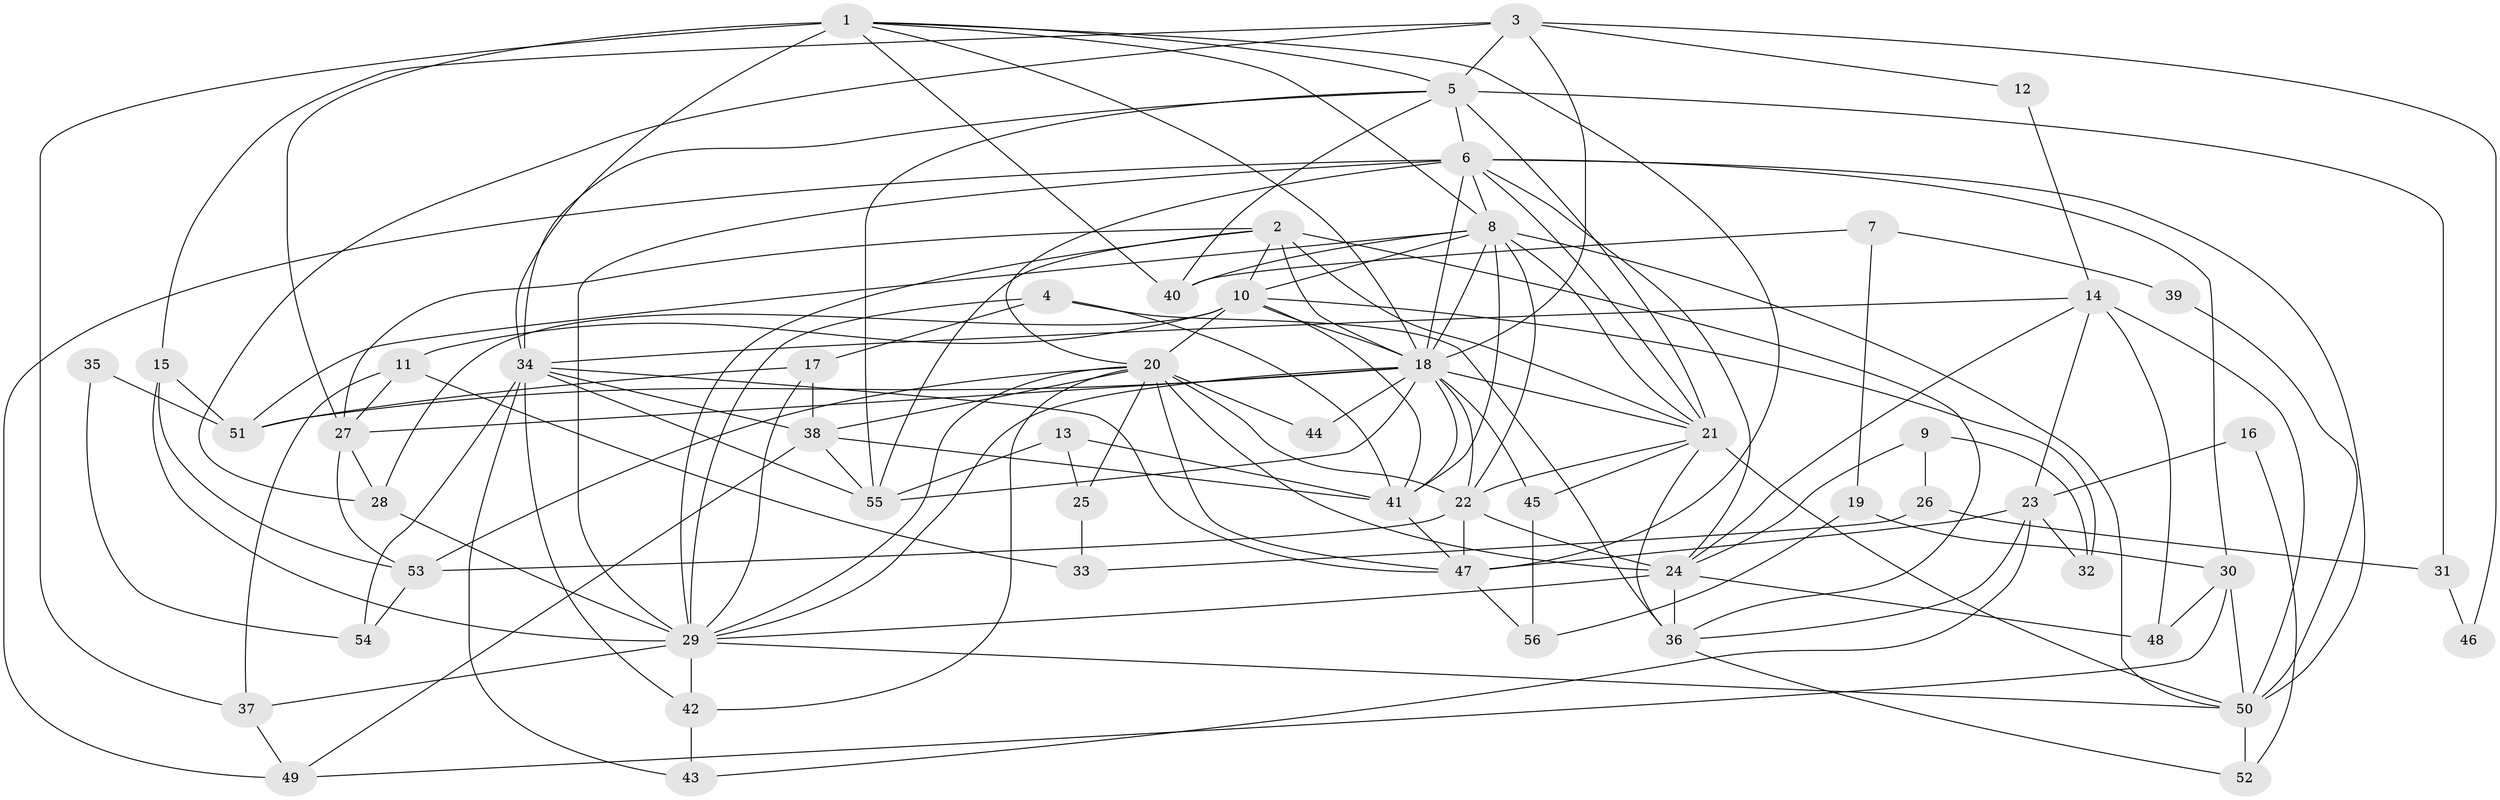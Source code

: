 // original degree distribution, {4: 0.3063063063063063, 5: 0.16216216216216217, 6: 0.08108108108108109, 3: 0.2882882882882883, 2: 0.10810810810810811, 8: 0.018018018018018018, 7: 0.036036036036036036}
// Generated by graph-tools (version 1.1) at 2025/36/03/09/25 02:36:18]
// undirected, 56 vertices, 147 edges
graph export_dot {
graph [start="1"]
  node [color=gray90,style=filled];
  1;
  2;
  3;
  4;
  5;
  6;
  7;
  8;
  9;
  10;
  11;
  12;
  13;
  14;
  15;
  16;
  17;
  18;
  19;
  20;
  21;
  22;
  23;
  24;
  25;
  26;
  27;
  28;
  29;
  30;
  31;
  32;
  33;
  34;
  35;
  36;
  37;
  38;
  39;
  40;
  41;
  42;
  43;
  44;
  45;
  46;
  47;
  48;
  49;
  50;
  51;
  52;
  53;
  54;
  55;
  56;
  1 -- 5 [weight=1.0];
  1 -- 8 [weight=1.0];
  1 -- 18 [weight=1.0];
  1 -- 27 [weight=1.0];
  1 -- 34 [weight=1.0];
  1 -- 37 [weight=1.0];
  1 -- 40 [weight=1.0];
  1 -- 47 [weight=1.0];
  2 -- 10 [weight=1.0];
  2 -- 18 [weight=1.0];
  2 -- 21 [weight=2.0];
  2 -- 27 [weight=1.0];
  2 -- 29 [weight=2.0];
  2 -- 36 [weight=1.0];
  2 -- 55 [weight=1.0];
  3 -- 5 [weight=1.0];
  3 -- 12 [weight=1.0];
  3 -- 15 [weight=1.0];
  3 -- 18 [weight=1.0];
  3 -- 28 [weight=1.0];
  3 -- 46 [weight=1.0];
  4 -- 17 [weight=2.0];
  4 -- 29 [weight=1.0];
  4 -- 36 [weight=1.0];
  4 -- 41 [weight=1.0];
  5 -- 6 [weight=1.0];
  5 -- 21 [weight=1.0];
  5 -- 31 [weight=1.0];
  5 -- 34 [weight=1.0];
  5 -- 40 [weight=1.0];
  5 -- 55 [weight=1.0];
  6 -- 8 [weight=1.0];
  6 -- 18 [weight=1.0];
  6 -- 20 [weight=2.0];
  6 -- 21 [weight=2.0];
  6 -- 24 [weight=1.0];
  6 -- 29 [weight=1.0];
  6 -- 30 [weight=1.0];
  6 -- 49 [weight=1.0];
  6 -- 50 [weight=1.0];
  7 -- 19 [weight=1.0];
  7 -- 39 [weight=1.0];
  7 -- 40 [weight=1.0];
  8 -- 10 [weight=1.0];
  8 -- 18 [weight=1.0];
  8 -- 21 [weight=1.0];
  8 -- 22 [weight=1.0];
  8 -- 40 [weight=1.0];
  8 -- 41 [weight=2.0];
  8 -- 50 [weight=1.0];
  8 -- 51 [weight=1.0];
  9 -- 24 [weight=2.0];
  9 -- 26 [weight=1.0];
  9 -- 32 [weight=1.0];
  10 -- 11 [weight=1.0];
  10 -- 18 [weight=1.0];
  10 -- 20 [weight=1.0];
  10 -- 28 [weight=1.0];
  10 -- 32 [weight=1.0];
  10 -- 41 [weight=1.0];
  11 -- 27 [weight=1.0];
  11 -- 33 [weight=1.0];
  11 -- 37 [weight=1.0];
  12 -- 14 [weight=1.0];
  13 -- 25 [weight=1.0];
  13 -- 41 [weight=1.0];
  13 -- 55 [weight=1.0];
  14 -- 23 [weight=1.0];
  14 -- 24 [weight=1.0];
  14 -- 34 [weight=1.0];
  14 -- 48 [weight=1.0];
  14 -- 50 [weight=1.0];
  15 -- 29 [weight=1.0];
  15 -- 51 [weight=1.0];
  15 -- 53 [weight=1.0];
  16 -- 23 [weight=1.0];
  16 -- 52 [weight=1.0];
  17 -- 29 [weight=1.0];
  17 -- 38 [weight=1.0];
  17 -- 51 [weight=1.0];
  18 -- 21 [weight=1.0];
  18 -- 22 [weight=1.0];
  18 -- 27 [weight=2.0];
  18 -- 29 [weight=1.0];
  18 -- 41 [weight=1.0];
  18 -- 44 [weight=1.0];
  18 -- 45 [weight=1.0];
  18 -- 51 [weight=1.0];
  18 -- 55 [weight=1.0];
  19 -- 30 [weight=1.0];
  19 -- 56 [weight=1.0];
  20 -- 22 [weight=1.0];
  20 -- 24 [weight=3.0];
  20 -- 25 [weight=1.0];
  20 -- 29 [weight=1.0];
  20 -- 38 [weight=2.0];
  20 -- 42 [weight=1.0];
  20 -- 44 [weight=2.0];
  20 -- 47 [weight=1.0];
  20 -- 53 [weight=1.0];
  21 -- 22 [weight=1.0];
  21 -- 36 [weight=2.0];
  21 -- 45 [weight=1.0];
  21 -- 50 [weight=1.0];
  22 -- 24 [weight=1.0];
  22 -- 47 [weight=1.0];
  22 -- 53 [weight=1.0];
  23 -- 32 [weight=1.0];
  23 -- 36 [weight=1.0];
  23 -- 43 [weight=1.0];
  23 -- 47 [weight=1.0];
  24 -- 29 [weight=1.0];
  24 -- 36 [weight=3.0];
  24 -- 48 [weight=1.0];
  25 -- 33 [weight=1.0];
  26 -- 31 [weight=1.0];
  26 -- 33 [weight=1.0];
  27 -- 28 [weight=1.0];
  27 -- 53 [weight=1.0];
  28 -- 29 [weight=1.0];
  29 -- 37 [weight=1.0];
  29 -- 42 [weight=1.0];
  29 -- 50 [weight=1.0];
  30 -- 48 [weight=1.0];
  30 -- 49 [weight=1.0];
  30 -- 50 [weight=1.0];
  31 -- 46 [weight=1.0];
  34 -- 38 [weight=1.0];
  34 -- 42 [weight=1.0];
  34 -- 43 [weight=1.0];
  34 -- 47 [weight=1.0];
  34 -- 54 [weight=1.0];
  34 -- 55 [weight=1.0];
  35 -- 51 [weight=1.0];
  35 -- 54 [weight=1.0];
  36 -- 52 [weight=1.0];
  37 -- 49 [weight=1.0];
  38 -- 41 [weight=1.0];
  38 -- 49 [weight=1.0];
  38 -- 55 [weight=1.0];
  39 -- 50 [weight=1.0];
  41 -- 47 [weight=1.0];
  42 -- 43 [weight=1.0];
  45 -- 56 [weight=1.0];
  47 -- 56 [weight=1.0];
  50 -- 52 [weight=1.0];
  53 -- 54 [weight=1.0];
}
